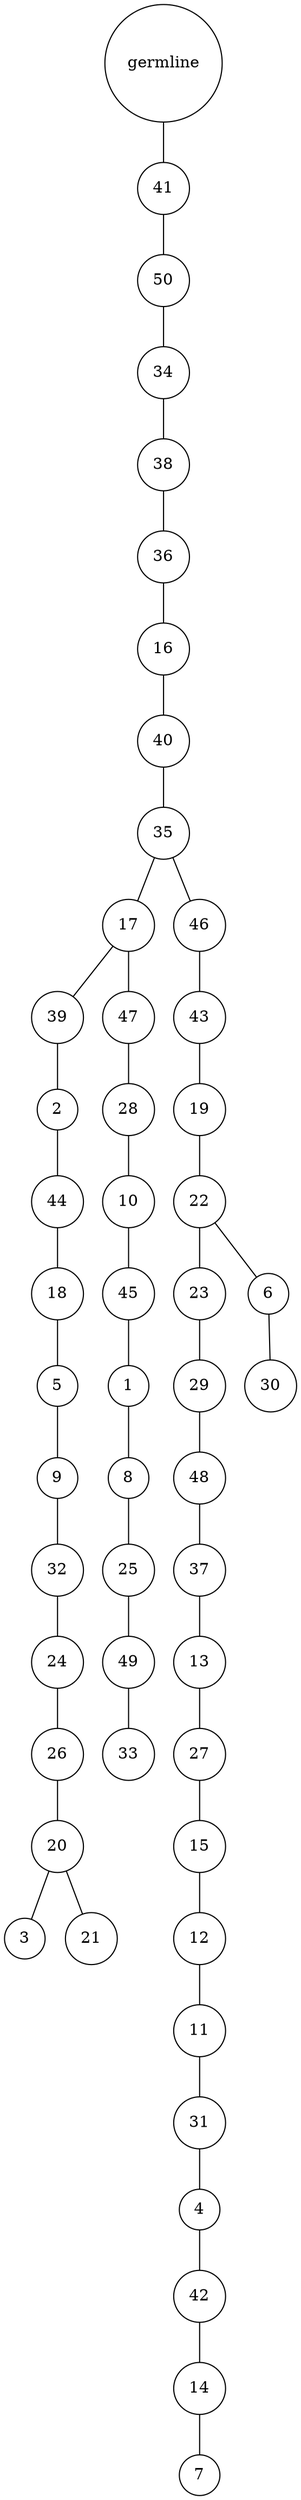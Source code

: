 graph {
	rankdir=UD;
	splines=line;
	node [shape=circle]
	"0x7f65b635cb80" [label="germline"];
	"0x7f65b635cbb0" [label="41"];
	"0x7f65b635cb80" -- "0x7f65b635cbb0" ;
	"0x7f65b635cbe0" [label="50"];
	"0x7f65b635cbb0" -- "0x7f65b635cbe0" ;
	"0x7f65b635cc10" [label="34"];
	"0x7f65b635cbe0" -- "0x7f65b635cc10" ;
	"0x7f65b635cc40" [label="38"];
	"0x7f65b635cc10" -- "0x7f65b635cc40" ;
	"0x7f65b635cc70" [label="36"];
	"0x7f65b635cc40" -- "0x7f65b635cc70" ;
	"0x7f65b635cca0" [label="16"];
	"0x7f65b635cc70" -- "0x7f65b635cca0" ;
	"0x7f65b635ccd0" [label="40"];
	"0x7f65b635cca0" -- "0x7f65b635ccd0" ;
	"0x7f65b635cd00" [label="35"];
	"0x7f65b635ccd0" -- "0x7f65b635cd00" ;
	"0x7f65b635cd30" [label="17"];
	"0x7f65b635cd00" -- "0x7f65b635cd30" ;
	"0x7f65b635cd60" [label="39"];
	"0x7f65b635cd30" -- "0x7f65b635cd60" ;
	"0x7f65b635cd90" [label="2"];
	"0x7f65b635cd60" -- "0x7f65b635cd90" ;
	"0x7f65b635cdc0" [label="44"];
	"0x7f65b635cd90" -- "0x7f65b635cdc0" ;
	"0x7f65b635cdf0" [label="18"];
	"0x7f65b635cdc0" -- "0x7f65b635cdf0" ;
	"0x7f65b635ce20" [label="5"];
	"0x7f65b635cdf0" -- "0x7f65b635ce20" ;
	"0x7f65b635ce50" [label="9"];
	"0x7f65b635ce20" -- "0x7f65b635ce50" ;
	"0x7f65b635ce80" [label="32"];
	"0x7f65b635ce50" -- "0x7f65b635ce80" ;
	"0x7f65b635ceb0" [label="24"];
	"0x7f65b635ce80" -- "0x7f65b635ceb0" ;
	"0x7f65b635cee0" [label="26"];
	"0x7f65b635ceb0" -- "0x7f65b635cee0" ;
	"0x7f65b635cf10" [label="20"];
	"0x7f65b635cee0" -- "0x7f65b635cf10" ;
	"0x7f65b635cf40" [label="3"];
	"0x7f65b635cf10" -- "0x7f65b635cf40" ;
	"0x7f65b635cf70" [label="21"];
	"0x7f65b635cf10" -- "0x7f65b635cf70" ;
	"0x7f65b635cfa0" [label="47"];
	"0x7f65b635cd30" -- "0x7f65b635cfa0" ;
	"0x7f65b635cfd0" [label="28"];
	"0x7f65b635cfa0" -- "0x7f65b635cfd0" ;
	"0x7f65b636a040" [label="10"];
	"0x7f65b635cfd0" -- "0x7f65b636a040" ;
	"0x7f65b636a070" [label="45"];
	"0x7f65b636a040" -- "0x7f65b636a070" ;
	"0x7f65b636a0a0" [label="1"];
	"0x7f65b636a070" -- "0x7f65b636a0a0" ;
	"0x7f65b636a0d0" [label="8"];
	"0x7f65b636a0a0" -- "0x7f65b636a0d0" ;
	"0x7f65b636a100" [label="25"];
	"0x7f65b636a0d0" -- "0x7f65b636a100" ;
	"0x7f65b636a130" [label="49"];
	"0x7f65b636a100" -- "0x7f65b636a130" ;
	"0x7f65b636a160" [label="33"];
	"0x7f65b636a130" -- "0x7f65b636a160" ;
	"0x7f65b636a190" [label="46"];
	"0x7f65b635cd00" -- "0x7f65b636a190" ;
	"0x7f65b636a1c0" [label="43"];
	"0x7f65b636a190" -- "0x7f65b636a1c0" ;
	"0x7f65b636a1f0" [label="19"];
	"0x7f65b636a1c0" -- "0x7f65b636a1f0" ;
	"0x7f65b636a220" [label="22"];
	"0x7f65b636a1f0" -- "0x7f65b636a220" ;
	"0x7f65b636a250" [label="23"];
	"0x7f65b636a220" -- "0x7f65b636a250" ;
	"0x7f65b636a280" [label="29"];
	"0x7f65b636a250" -- "0x7f65b636a280" ;
	"0x7f65b636a2b0" [label="48"];
	"0x7f65b636a280" -- "0x7f65b636a2b0" ;
	"0x7f65b636a2e0" [label="37"];
	"0x7f65b636a2b0" -- "0x7f65b636a2e0" ;
	"0x7f65b636a310" [label="13"];
	"0x7f65b636a2e0" -- "0x7f65b636a310" ;
	"0x7f65b636a340" [label="27"];
	"0x7f65b636a310" -- "0x7f65b636a340" ;
	"0x7f65b636a370" [label="15"];
	"0x7f65b636a340" -- "0x7f65b636a370" ;
	"0x7f65b636a3a0" [label="12"];
	"0x7f65b636a370" -- "0x7f65b636a3a0" ;
	"0x7f65b636a3d0" [label="11"];
	"0x7f65b636a3a0" -- "0x7f65b636a3d0" ;
	"0x7f65b636a400" [label="31"];
	"0x7f65b636a3d0" -- "0x7f65b636a400" ;
	"0x7f65b636a430" [label="4"];
	"0x7f65b636a400" -- "0x7f65b636a430" ;
	"0x7f65b636a460" [label="42"];
	"0x7f65b636a430" -- "0x7f65b636a460" ;
	"0x7f65b636a490" [label="14"];
	"0x7f65b636a460" -- "0x7f65b636a490" ;
	"0x7f65b636a4c0" [label="7"];
	"0x7f65b636a490" -- "0x7f65b636a4c0" ;
	"0x7f65b636a4f0" [label="6"];
	"0x7f65b636a220" -- "0x7f65b636a4f0" ;
	"0x7f65b636a520" [label="30"];
	"0x7f65b636a4f0" -- "0x7f65b636a520" ;
}
